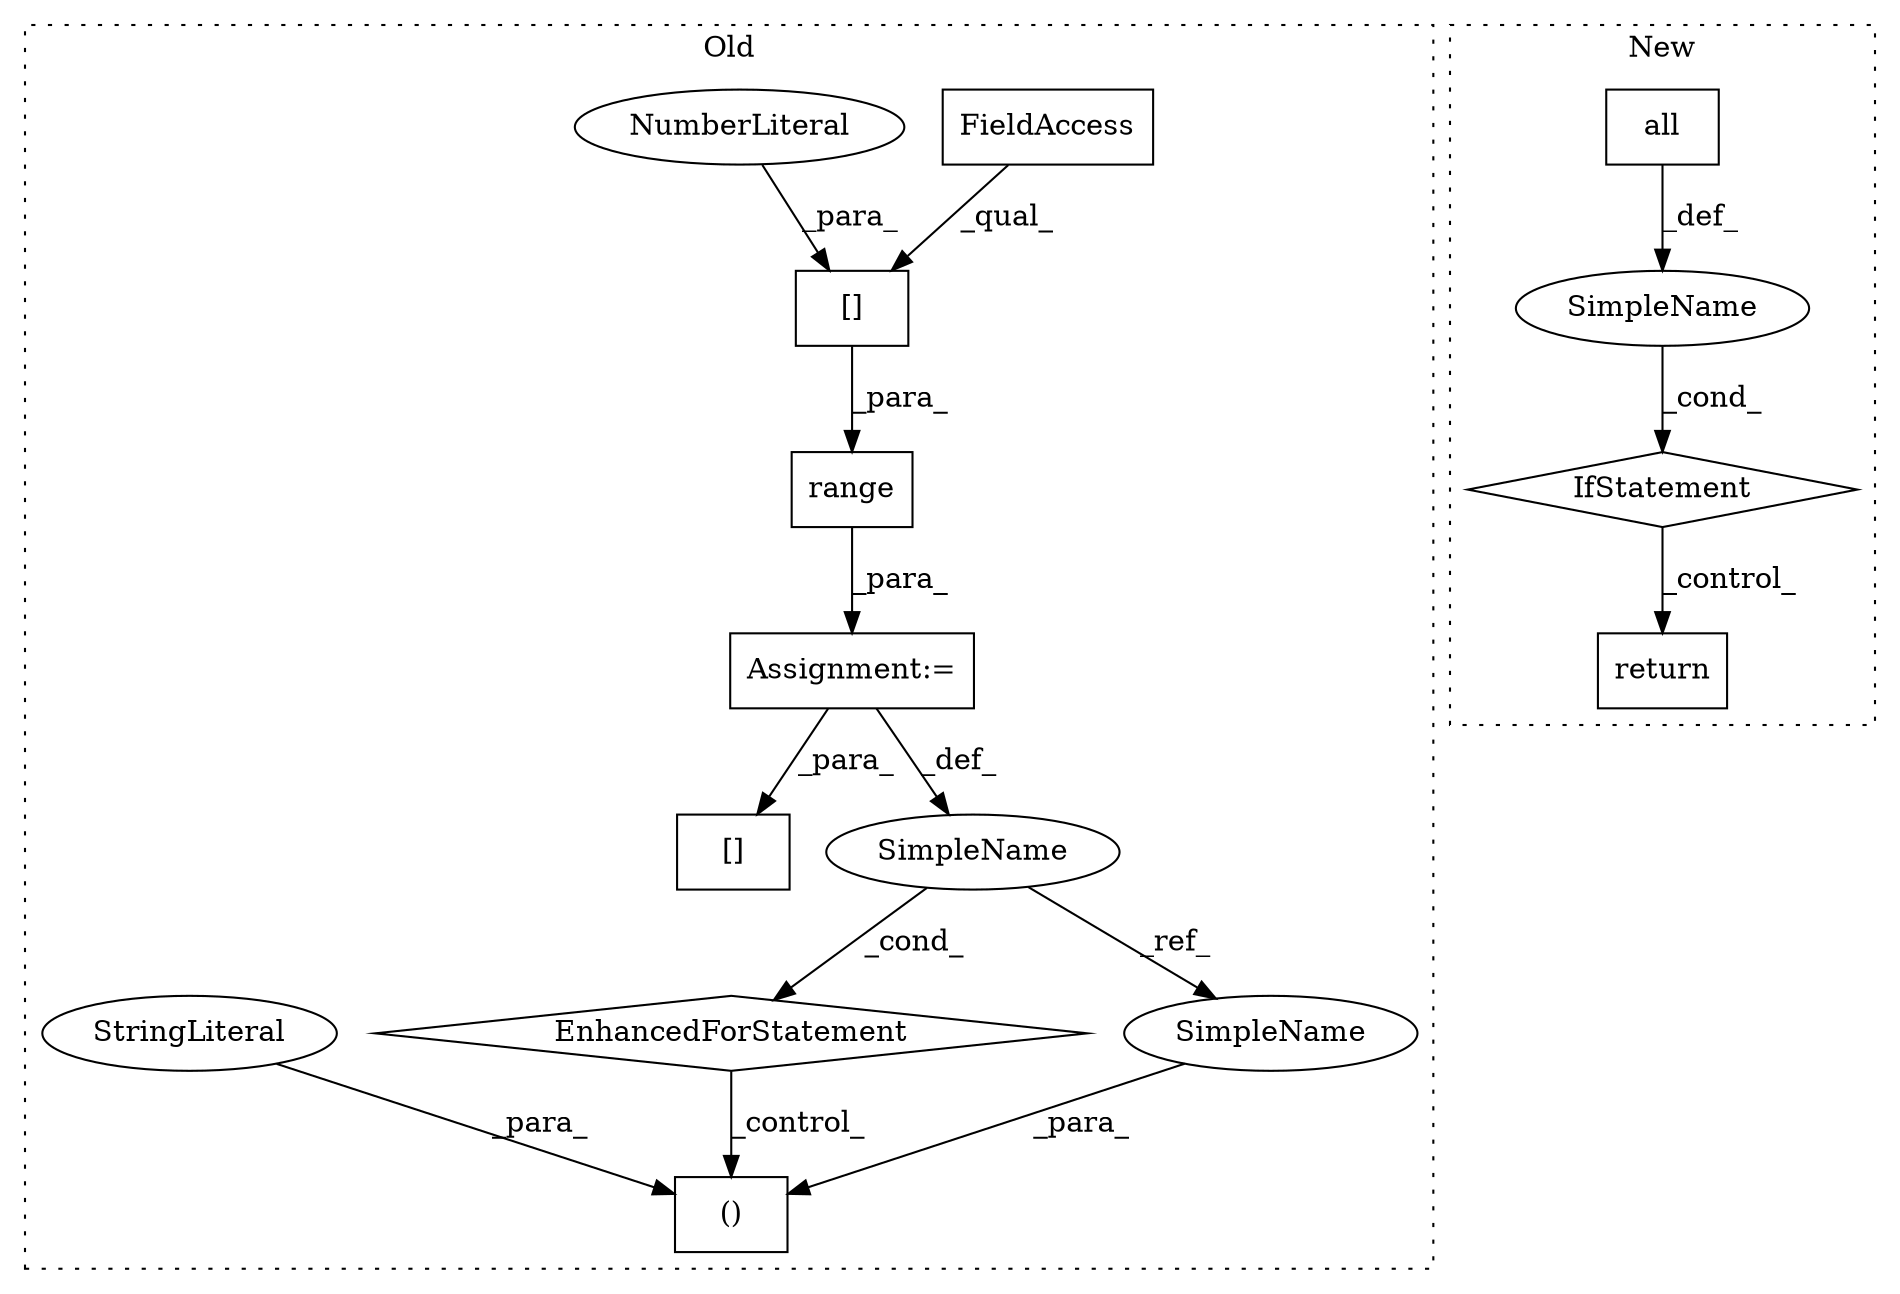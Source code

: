 digraph G {
subgraph cluster0 {
1 [label="range" a="32" s="1893,1918" l="6,1" shape="box"];
3 [label="Assignment:=" a="7" s="1832,1919" l="53,2" shape="box"];
4 [label="EnhancedForStatement" a="70" s="1832,1919" l="53,2" shape="diamond"];
5 [label="[]" a="2" s="2032,2082" l="20,2" shape="box"];
9 [label="()" a="106" s="1957" l="30" shape="box"];
10 [label="[]" a="2" s="1899,1917" l="17,1" shape="box"];
11 [label="FieldAccess" a="22" s="1899" l="16" shape="box"];
12 [label="NumberLiteral" a="34" s="1916" l="1" shape="ellipse"];
13 [label="SimpleName" a="42" s="1889" l="1" shape="ellipse"];
14 [label="StringLiteral" a="45" s="1957" l="16" shape="ellipse"];
15 [label="SimpleName" a="42" s="1986" l="1" shape="ellipse"];
label = "Old";
style="dotted";
}
subgraph cluster1 {
2 [label="all" a="32" s="2585" l="5" shape="box"];
6 [label="IfStatement" a="25" s="2543,2590" l="4,2" shape="diamond"];
7 [label="SimpleName" a="42" s="" l="" shape="ellipse"];
8 [label="return" a="41" s="2630" l="7" shape="box"];
label = "New";
style="dotted";
}
1 -> 3 [label="_para_"];
2 -> 7 [label="_def_"];
3 -> 13 [label="_def_"];
3 -> 5 [label="_para_"];
4 -> 9 [label="_control_"];
6 -> 8 [label="_control_"];
7 -> 6 [label="_cond_"];
10 -> 1 [label="_para_"];
11 -> 10 [label="_qual_"];
12 -> 10 [label="_para_"];
13 -> 4 [label="_cond_"];
13 -> 15 [label="_ref_"];
14 -> 9 [label="_para_"];
15 -> 9 [label="_para_"];
}